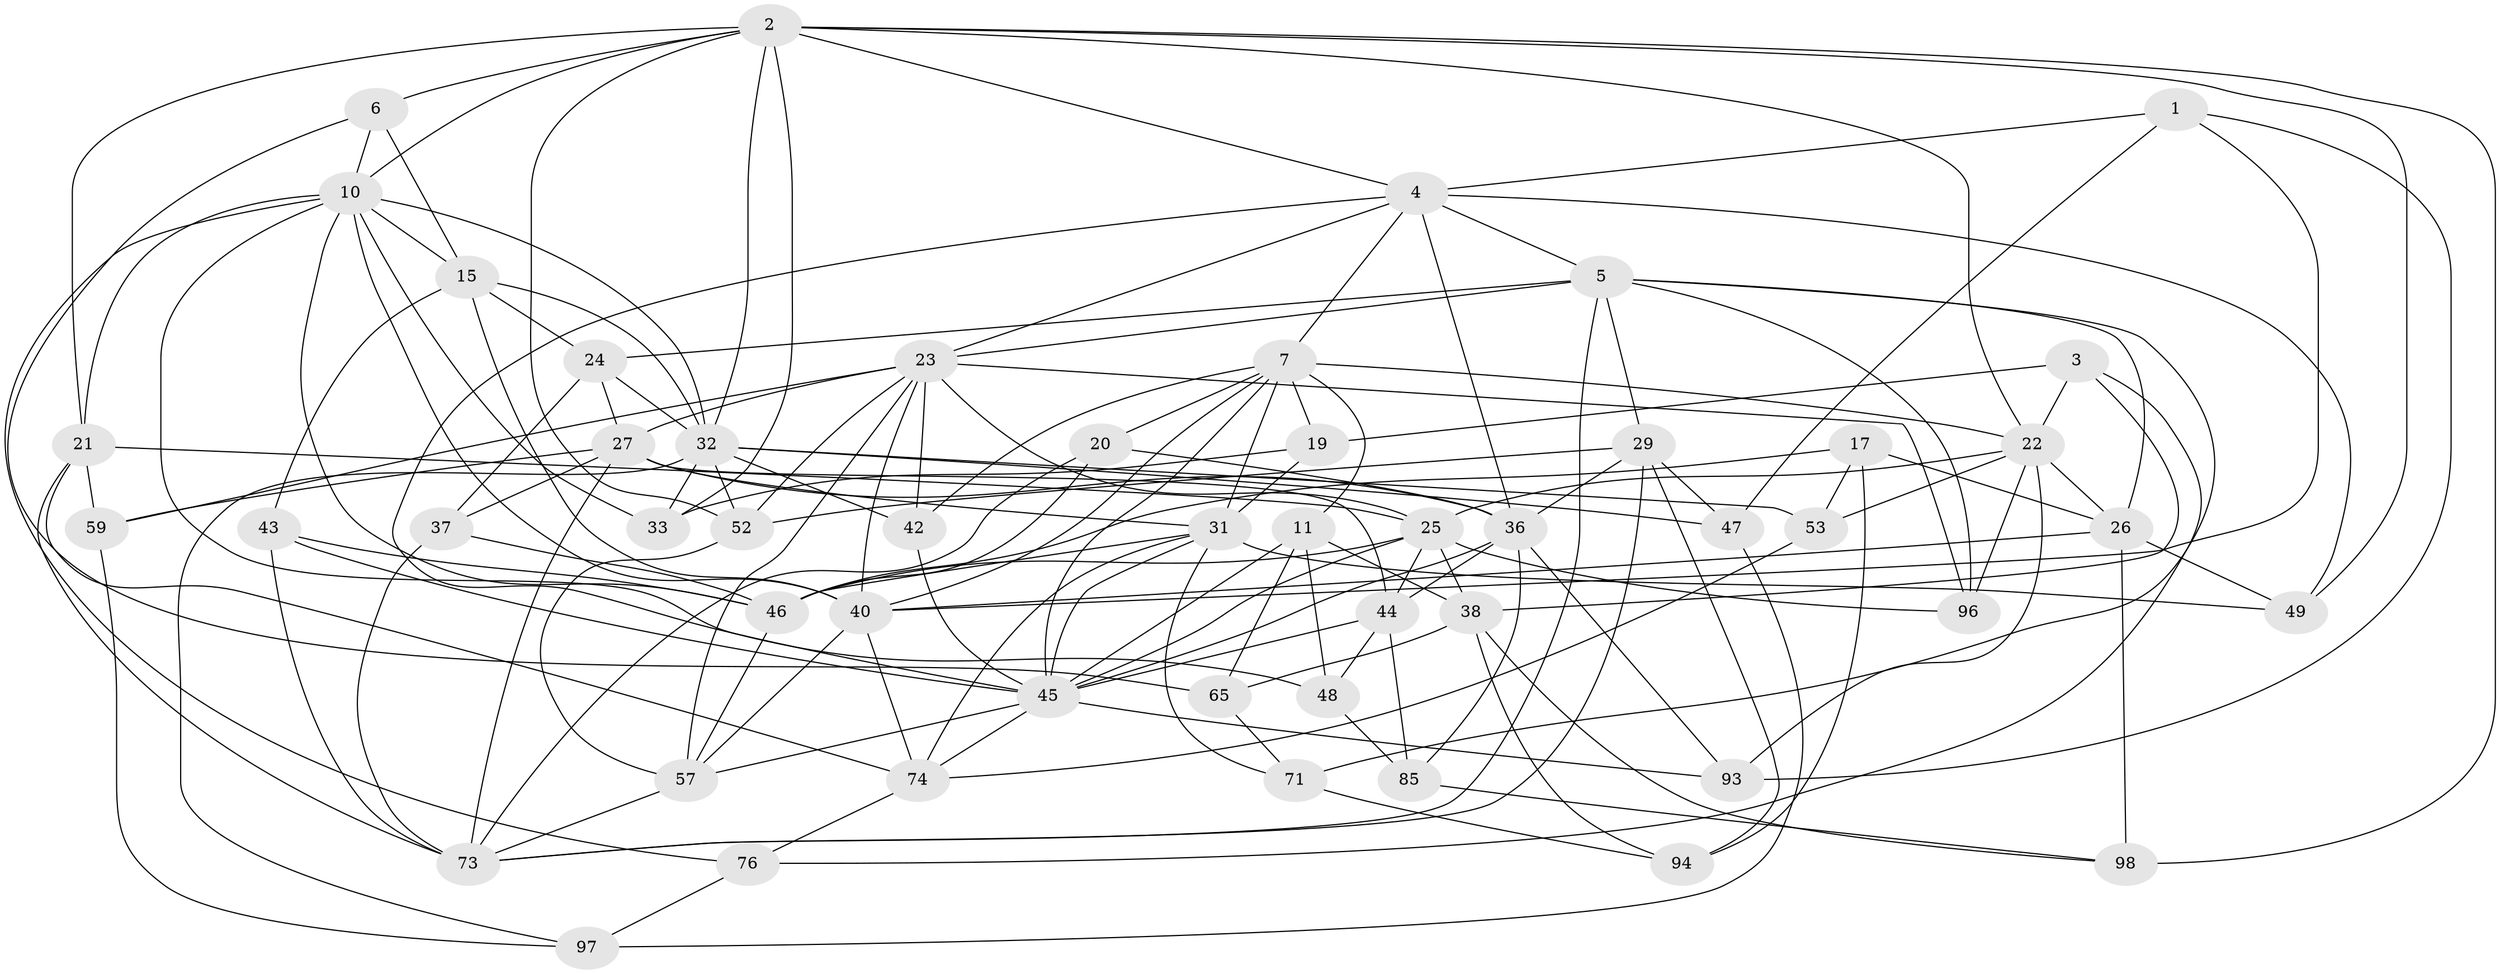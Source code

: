 // original degree distribution, {4: 1.0}
// Generated by graph-tools (version 1.1) at 2025/16/03/09/25 04:16:34]
// undirected, 51 vertices, 150 edges
graph export_dot {
graph [start="1"]
  node [color=gray90,style=filled];
  1;
  2 [super="+18+28+72"];
  3;
  4 [super="+70+8"];
  5 [super="+9+12"];
  6;
  7 [super="+67+16"];
  10 [super="+13+75+14"];
  11 [super="+66"];
  15 [super="+30"];
  17;
  19;
  20;
  21 [super="+91"];
  22 [super="+41"];
  23 [super="+82+56"];
  24 [super="+51"];
  25 [super="+39"];
  26 [super="+81"];
  27 [super="+95+77"];
  29 [super="+34"];
  31 [super="+35"];
  32 [super="+62+63"];
  33;
  36 [super="+78"];
  37;
  38 [super="+86"];
  40 [super="+54"];
  42;
  43;
  44 [super="+83"];
  45 [super="+60+50"];
  46 [super="+89+69"];
  47;
  48;
  49;
  52 [super="+87"];
  53;
  57 [super="+58"];
  59;
  65;
  71;
  73 [super="+79"];
  74 [super="+88"];
  76;
  85;
  93;
  94;
  96;
  97;
  98;
  1 -- 4;
  1 -- 47;
  1 -- 93;
  1 -- 40;
  2 -- 49;
  2 -- 33;
  2 -- 98;
  2 -- 6;
  2 -- 10;
  2 -- 52;
  2 -- 4;
  2 -- 21;
  2 -- 22;
  2 -- 32;
  3 -- 19;
  3 -- 38;
  3 -- 76;
  3 -- 22;
  4 -- 45;
  4 -- 5;
  4 -- 36;
  4 -- 49;
  4 -- 23;
  4 -- 7;
  5 -- 96;
  5 -- 71;
  5 -- 73;
  5 -- 26;
  5 -- 24;
  5 -- 23;
  5 -- 29;
  6 -- 15;
  6 -- 65;
  6 -- 10;
  7 -- 11 [weight=2];
  7 -- 45;
  7 -- 20;
  7 -- 22;
  7 -- 31;
  7 -- 19;
  7 -- 40;
  7 -- 42;
  10 -- 76;
  10 -- 21;
  10 -- 40;
  10 -- 33;
  10 -- 46;
  10 -- 48;
  10 -- 15;
  10 -- 32;
  11 -- 65;
  11 -- 48;
  11 -- 45;
  11 -- 38;
  15 -- 40;
  15 -- 43;
  15 -- 24;
  15 -- 32;
  17 -- 94;
  17 -- 53;
  17 -- 26;
  17 -- 46;
  19 -- 33;
  19 -- 31;
  20 -- 36;
  20 -- 73;
  20 -- 46;
  21 -- 74;
  21 -- 59;
  21 -- 25;
  21 -- 73;
  22 -- 93;
  22 -- 53;
  22 -- 96;
  22 -- 25;
  22 -- 26;
  23 -- 42;
  23 -- 40;
  23 -- 96;
  23 -- 25;
  23 -- 57;
  23 -- 52;
  23 -- 59;
  23 -- 27;
  24 -- 32 [weight=2];
  24 -- 27;
  24 -- 37;
  25 -- 96;
  25 -- 44;
  25 -- 45;
  25 -- 38;
  25 -- 46;
  26 -- 98;
  26 -- 40;
  26 -- 49;
  27 -- 59;
  27 -- 36;
  27 -- 37;
  27 -- 31;
  27 -- 73;
  27 -- 44;
  29 -- 47;
  29 -- 94;
  29 -- 52;
  29 -- 73;
  29 -- 36;
  31 -- 49;
  31 -- 71;
  31 -- 46;
  31 -- 74;
  31 -- 45;
  32 -- 42;
  32 -- 33;
  32 -- 52 [weight=2];
  32 -- 97;
  32 -- 47;
  32 -- 53;
  36 -- 45;
  36 -- 85;
  36 -- 44;
  36 -- 93;
  37 -- 73;
  37 -- 46;
  38 -- 94;
  38 -- 65;
  38 -- 98;
  40 -- 57;
  40 -- 74;
  42 -- 45;
  43 -- 45;
  43 -- 46;
  43 -- 73;
  44 -- 45;
  44 -- 48;
  44 -- 85;
  45 -- 57;
  45 -- 93;
  45 -- 74;
  46 -- 57;
  47 -- 97;
  48 -- 85;
  52 -- 57;
  53 -- 74;
  57 -- 73;
  59 -- 97;
  65 -- 71;
  71 -- 94;
  74 -- 76;
  76 -- 97;
  85 -- 98;
}
